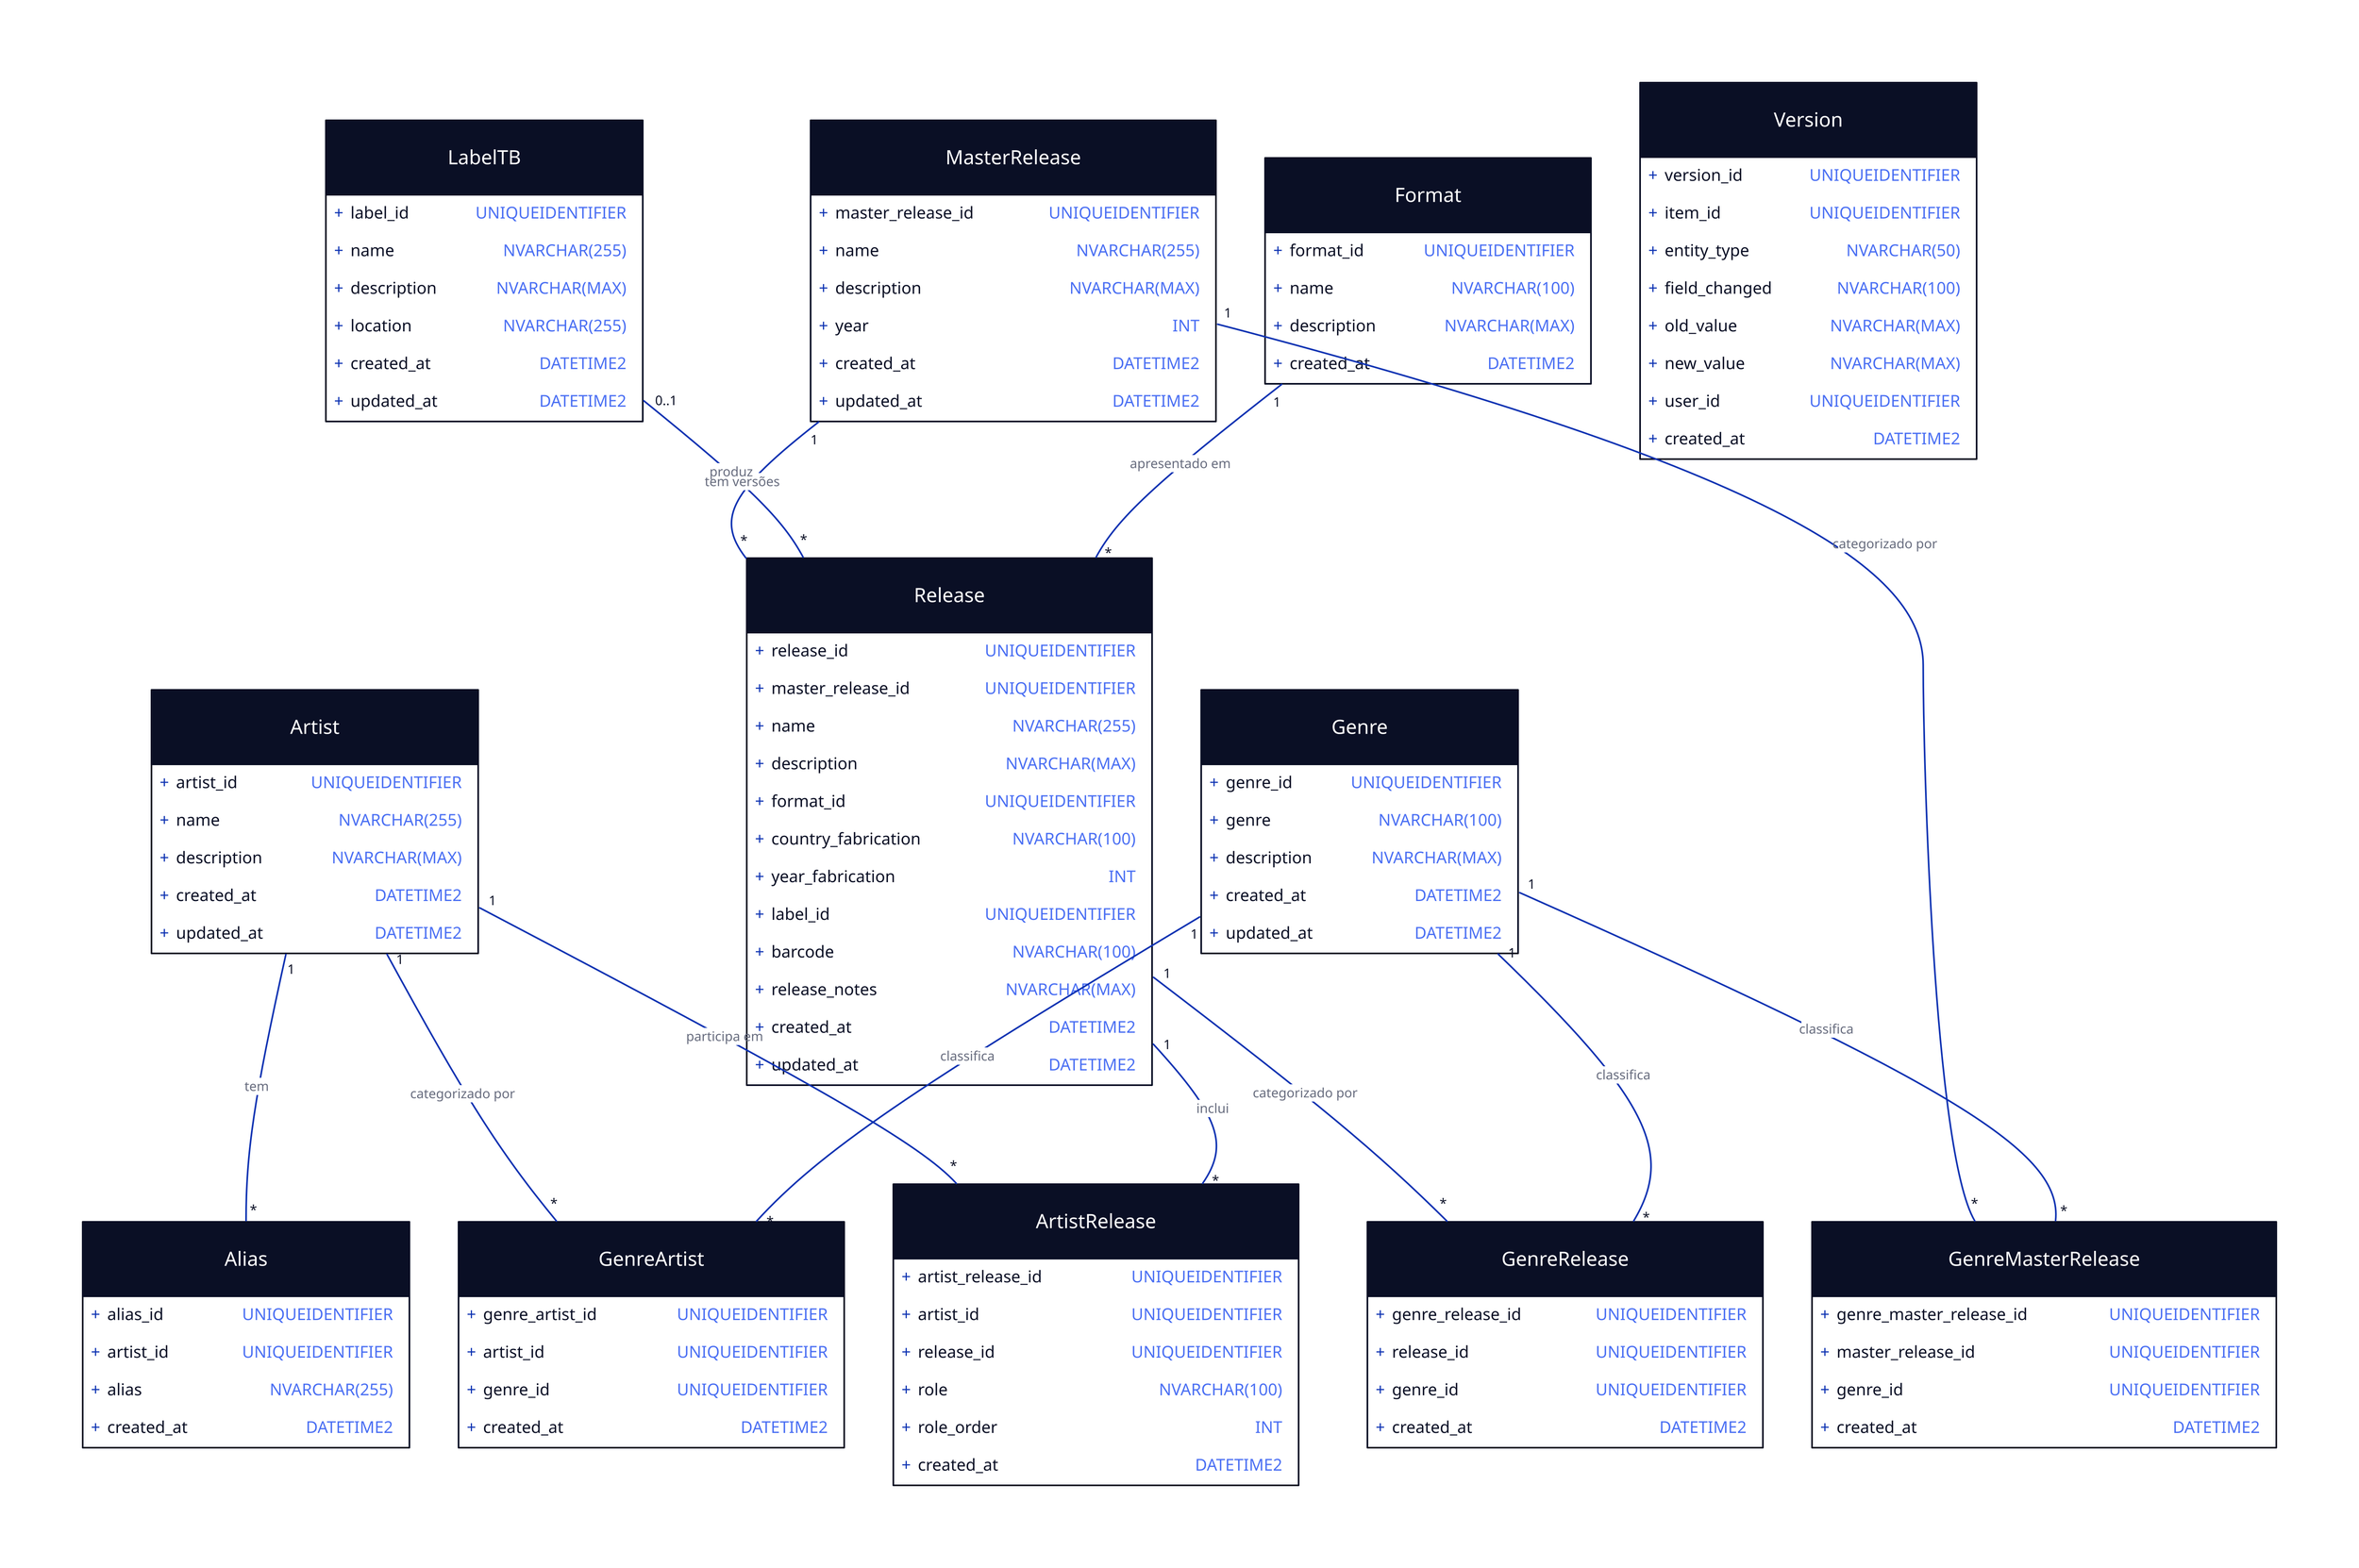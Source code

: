 Artist: {
  shape: class
  +artist_id: UNIQUEIDENTIFIER
  +name: NVARCHAR(255)
  +description: NVARCHAR(MAX)
  +created_at: DATETIME2
  +updated_at: DATETIME2
}

Alias: {
  shape: class
  +alias_id: UNIQUEIDENTIFIER
  +artist_id: UNIQUEIDENTIFIER
  +alias: NVARCHAR(255)
  +created_at: DATETIME2
}

Genre: {
  shape: class
  +genre_id: UNIQUEIDENTIFIER
  +genre: NVARCHAR(100)
  +description: NVARCHAR(MAX)
  +created_at: DATETIME2
  +updated_at: DATETIME2
}

LabelTB: {
  shape: class
  +label_id: UNIQUEIDENTIFIER
  +name: NVARCHAR(255)
  +description: NVARCHAR(MAX)
  +location: NVARCHAR(255)
  +created_at: DATETIME2
  +updated_at: DATETIME2
}

Format: {
  shape: class
  +format_id: UNIQUEIDENTIFIER
  +name: NVARCHAR(100)
  +description: NVARCHAR(MAX)
  +created_at: DATETIME2
}

MasterRelease: {
  shape: class
  +master_release_id: UNIQUEIDENTIFIER
  +name: NVARCHAR(255)
  +description: NVARCHAR(MAX)
  +year: INT
  +created_at: DATETIME2
  +updated_at: DATETIME2
}

Release: {
  shape: class
  +release_id: UNIQUEIDENTIFIER
  +master_release_id: UNIQUEIDENTIFIER
  +name: NVARCHAR(255)
  +description: NVARCHAR(MAX)
  +format_id: UNIQUEIDENTIFIER
  +country_fabrication: NVARCHAR(100)
  +year_fabrication: INT
  +label_id: UNIQUEIDENTIFIER
  +barcode: NVARCHAR(100)
  +release_notes: NVARCHAR(MAX)
  +created_at: DATETIME2
  +updated_at: DATETIME2
}

ArtistRelease: {
  shape: class
  +artist_release_id: UNIQUEIDENTIFIER
  +artist_id: UNIQUEIDENTIFIER
  +release_id: UNIQUEIDENTIFIER
  +role: NVARCHAR(100)
  +role_order: INT
  +created_at: DATETIME2
}

Version: {
  shape: class
  +version_id: UNIQUEIDENTIFIER
  +item_id: UNIQUEIDENTIFIER
  +entity_type: NVARCHAR(50)
  +field_changed: NVARCHAR(100)
  +old_value: NVARCHAR(MAX)
  +new_value: NVARCHAR(MAX)
  +user_id: UNIQUEIDENTIFIER
  +created_at: DATETIME2
}

GenreMasterRelease: {
  shape: class
  +genre_master_release_id: UNIQUEIDENTIFIER
  +master_release_id: UNIQUEIDENTIFIER
  +genre_id: UNIQUEIDENTIFIER
  +created_at: DATETIME2
}

GenreRelease: {
  shape: class
  +genre_release_id: UNIQUEIDENTIFIER
  +release_id: UNIQUEIDENTIFIER
  +genre_id: UNIQUEIDENTIFIER
  +created_at: DATETIME2
}

GenreArtist: {
  shape: class
  +genre_artist_id: UNIQUEIDENTIFIER
  +artist_id: UNIQUEIDENTIFIER
  +genre_id: UNIQUEIDENTIFIER
  +created_at: DATETIME2
}

Artist -- Alias: tem {
  source-arrowhead: 1
  target-arrowhead: *
}

Artist -- GenreArtist: categorizado por {
  source-arrowhead: 1
  target-arrowhead: *
}

Genre -- GenreArtist: classifica {
  source-arrowhead: 1
  target-arrowhead: *
}

MasterRelease -- GenreMasterRelease: categorizado por {
  source-arrowhead: 1
  target-arrowhead: *
}

Genre -- GenreMasterRelease: classifica {
  source-arrowhead: 1
  target-arrowhead: *
}

Release -- GenreRelease: categorizado por {
  source-arrowhead: 1
  target-arrowhead: *
}

Genre -- GenreRelease: classifica {
  source-arrowhead: 1
  target-arrowhead: *
}

MasterRelease -- Release: tem versões {
  source-arrowhead: 1
  target-arrowhead: *
}

LabelTB -- Release: produz {
  source-arrowhead: 0..1
  target-arrowhead: *
}

Format -- Release: apresentado em {
  source-arrowhead: 1
  target-arrowhead: *
}

Artist -- ArtistRelease: participa em {
  source-arrowhead: 1
  target-arrowhead: *
}

Release -- ArtistRelease: inclui {
  source-arrowhead: 1
  target-arrowhead: *
}
